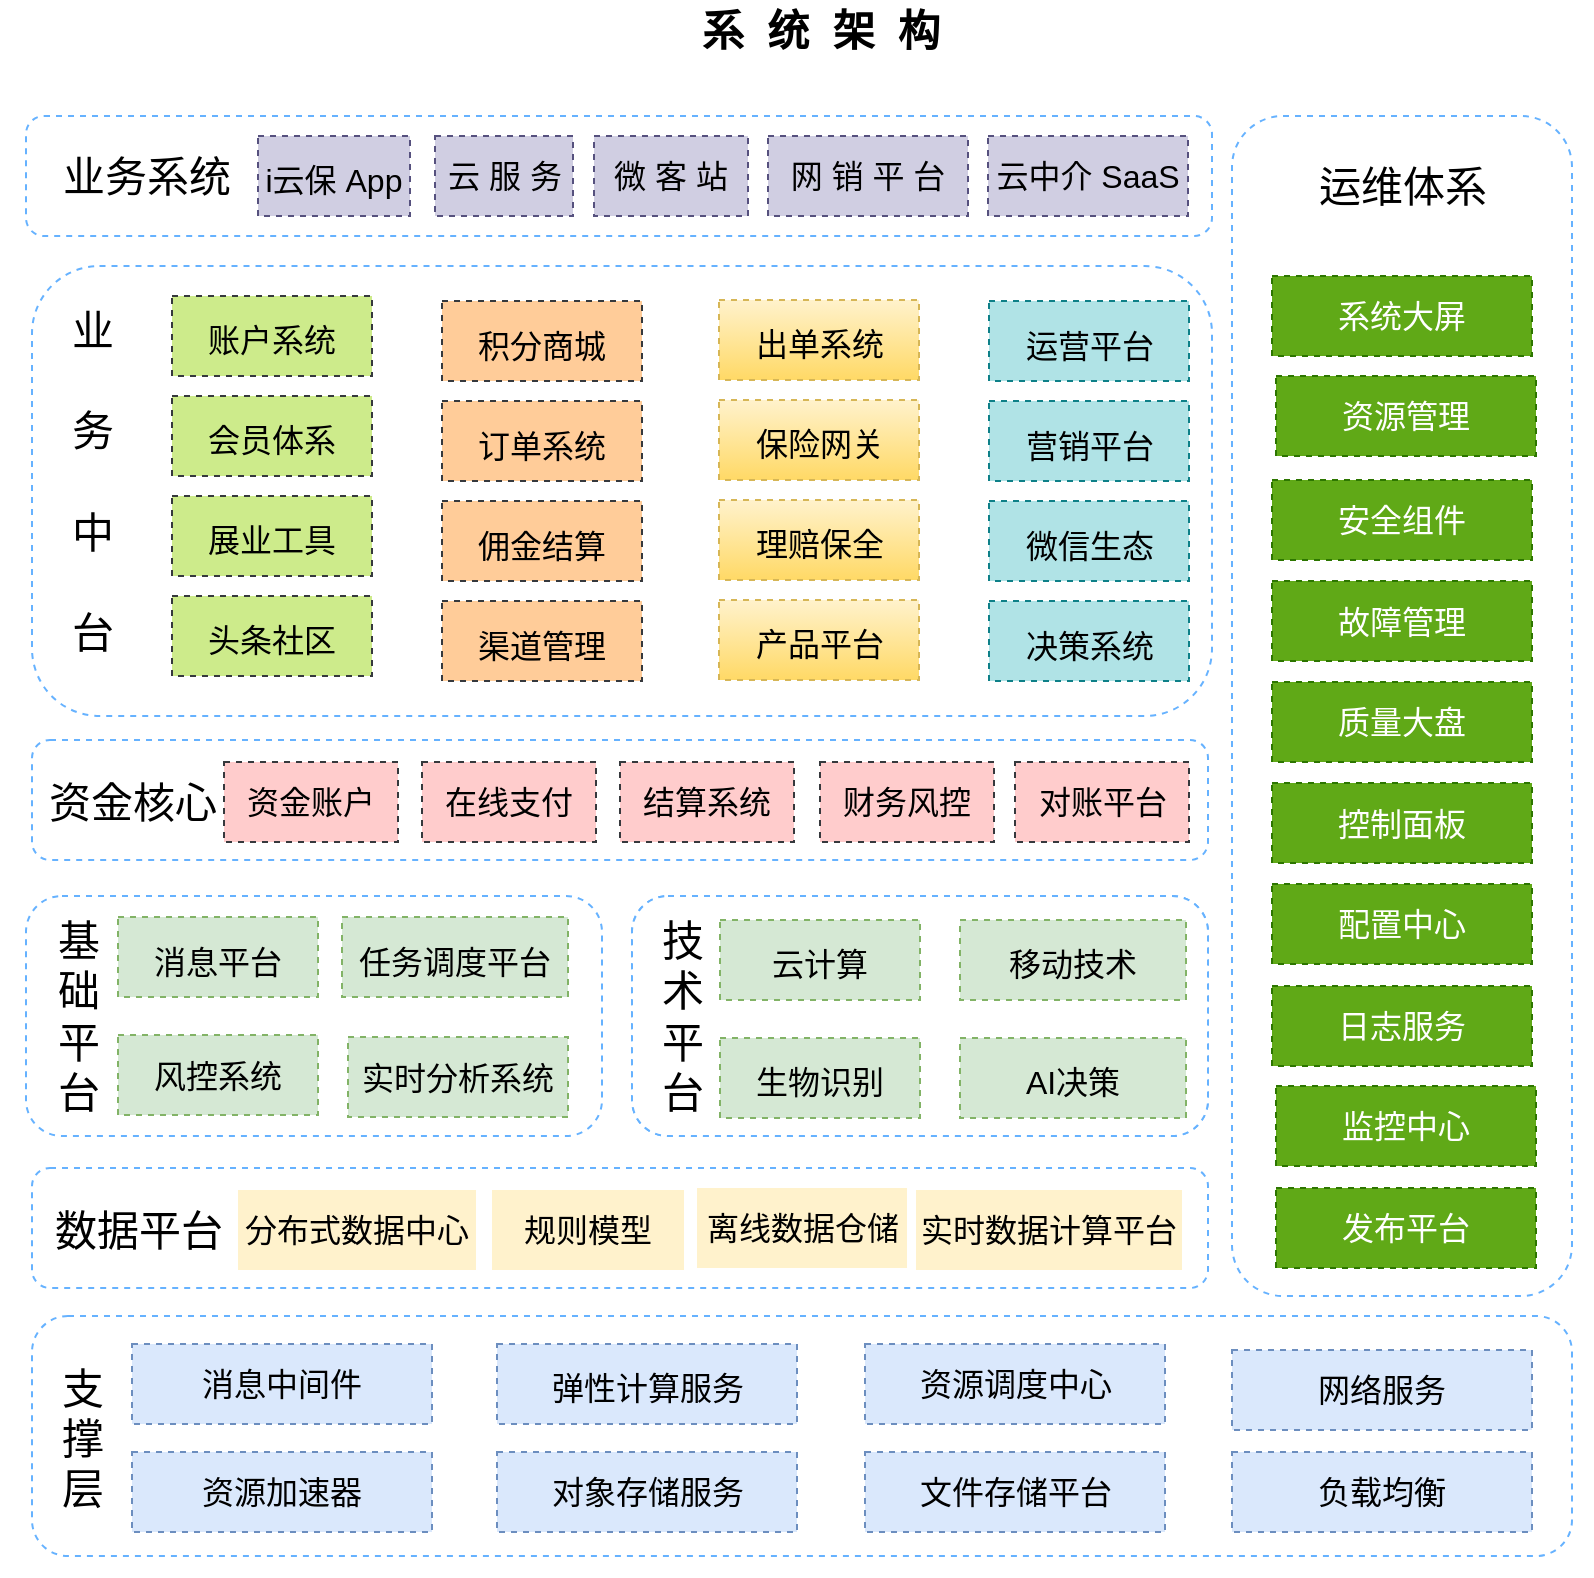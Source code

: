 <mxfile version="10.8.5" type="github"><diagram id="Z4rZu4gzG-g9UAVYbysw" name="第 1 页"><mxGraphModel dx="1398" dy="1121" grid="0" gridSize="10" guides="1" tooltips="1" connect="1" arrows="1" fold="1" page="0" pageScale="1" pageWidth="827" pageHeight="1169" math="0" shadow="0"><root><mxCell id="0"/><mxCell id="1" parent="0"/><mxCell id="gegUZrvBjKPwMkM6OcZD-41" value="" style="rounded=1;whiteSpace=wrap;html=1;strokeColor=#66B2FF;dashed=1;" vertex="1" parent="1"><mxGeometry x="440" y="270" width="288" height="120" as="geometry"/></mxCell><mxCell id="gegUZrvBjKPwMkM6OcZD-2" value="" style="rounded=0;whiteSpace=wrap;html=1;strokeColor=none;fillColor=none;" vertex="1" parent="1"><mxGeometry x="124" y="-130" width="796" height="740" as="geometry"/></mxCell><mxCell id="gegUZrvBjKPwMkM6OcZD-3" value="" style="rounded=1;whiteSpace=wrap;html=1;strokeColor=#66B2FF;dashed=1;" vertex="1" parent="1"><mxGeometry x="140" y="480" width="770" height="120" as="geometry"/></mxCell><mxCell id="gegUZrvBjKPwMkM6OcZD-4" value="支&lt;br&gt;撑&lt;br&gt;层" style="text;html=1;resizable=0;autosize=1;align=center;verticalAlign=middle;points=[];fillColor=none;strokeColor=none;rounded=0;dashed=1;fontSize=21;" vertex="1" parent="1"><mxGeometry x="145" y="501" width="40" height="80" as="geometry"/></mxCell><mxCell id="gegUZrvBjKPwMkM6OcZD-11" value="资源加速器" style="rounded=0;whiteSpace=wrap;html=1;dashed=1;strokeColor=#6c8ebf;fontSize=16;fillColor=#dae8fc;" vertex="1" parent="1"><mxGeometry x="190" y="548" width="150" height="40" as="geometry"/></mxCell><mxCell id="gegUZrvBjKPwMkM6OcZD-13" value="" style="rounded=1;whiteSpace=wrap;html=1;dashed=1;strokeColor=#66B2FF;fontSize=21;" vertex="1" parent="1"><mxGeometry x="740" y="-120" width="170" height="590" as="geometry"/></mxCell><mxCell id="gegUZrvBjKPwMkM6OcZD-14" value="消息中间件&lt;br style=&quot;font-size: 16px&quot;&gt;" style="rounded=0;whiteSpace=wrap;html=1;dashed=1;strokeColor=#6c8ebf;fontSize=16;fillColor=#dae8fc;" vertex="1" parent="1"><mxGeometry x="190" y="494" width="150" height="40" as="geometry"/></mxCell><mxCell id="gegUZrvBjKPwMkM6OcZD-19" value="对象存储服务" style="rounded=0;whiteSpace=wrap;html=1;dashed=1;strokeColor=#6c8ebf;fontSize=16;fillColor=#dae8fc;" vertex="1" parent="1"><mxGeometry x="372.5" y="548" width="150" height="40" as="geometry"/></mxCell><mxCell id="gegUZrvBjKPwMkM6OcZD-20" value="&lt;span style=&quot;font-size: 16px&quot;&gt;弹性计算服务&lt;/span&gt;" style="rounded=0;whiteSpace=wrap;html=1;dashed=1;strokeColor=#6c8ebf;fontSize=21;fillColor=#dae8fc;" vertex="1" parent="1"><mxGeometry x="372.5" y="494" width="150" height="40" as="geometry"/></mxCell><mxCell id="gegUZrvBjKPwMkM6OcZD-21" value="文件存储平台" style="rounded=0;whiteSpace=wrap;html=1;dashed=1;strokeColor=#6c8ebf;fontSize=16;fillColor=#dae8fc;" vertex="1" parent="1"><mxGeometry x="556.5" y="548" width="150" height="40" as="geometry"/></mxCell><mxCell id="gegUZrvBjKPwMkM6OcZD-22" value="资源调度中心" style="rounded=0;whiteSpace=wrap;html=1;dashed=1;strokeColor=#6c8ebf;fontSize=16;fillColor=#dae8fc;" vertex="1" parent="1"><mxGeometry x="556.5" y="494" width="150" height="40" as="geometry"/></mxCell><mxCell id="gegUZrvBjKPwMkM6OcZD-23" value="负载均衡" style="rounded=0;whiteSpace=wrap;html=1;dashed=1;strokeColor=#6c8ebf;fontSize=16;fillColor=#dae8fc;" vertex="1" parent="1"><mxGeometry x="740" y="548" width="150" height="40" as="geometry"/></mxCell><mxCell id="gegUZrvBjKPwMkM6OcZD-24" value="网络服务" style="rounded=0;whiteSpace=wrap;html=1;dashed=1;strokeColor=#6c8ebf;fontSize=16;fillColor=#dae8fc;" vertex="1" parent="1"><mxGeometry x="740" y="497" width="150" height="40" as="geometry"/></mxCell><mxCell id="gegUZrvBjKPwMkM6OcZD-25" value="运维体系" style="text;html=1;resizable=0;autosize=1;align=center;verticalAlign=middle;points=[];fillColor=none;strokeColor=none;rounded=0;dashed=1;fontSize=21;" vertex="1" parent="1"><mxGeometry x="775" y="-100" width="100" height="30" as="geometry"/></mxCell><mxCell id="gegUZrvBjKPwMkM6OcZD-26" value="" style="rounded=1;whiteSpace=wrap;html=1;strokeColor=#66B2FF;dashed=1;" vertex="1" parent="1"><mxGeometry x="137" y="270" width="288" height="120" as="geometry"/></mxCell><mxCell id="gegUZrvBjKPwMkM6OcZD-27" value="" style="rounded=1;whiteSpace=wrap;html=1;strokeColor=#66B2FF;dashed=1;" vertex="1" parent="1"><mxGeometry x="140" y="406" width="588" height="60" as="geometry"/></mxCell><mxCell id="gegUZrvBjKPwMkM6OcZD-29" value="" style="rounded=1;whiteSpace=wrap;html=1;strokeColor=#66B2FF;dashed=1;" vertex="1" parent="1"><mxGeometry x="140" y="-45" width="590" height="225" as="geometry"/></mxCell><mxCell id="gegUZrvBjKPwMkM6OcZD-30" value="安全组件" style="rounded=0;whiteSpace=wrap;html=1;dashed=1;strokeColor=#2D7600;fontSize=16;fillColor=#60a917;fontColor=#ffffff;" vertex="1" parent="1"><mxGeometry x="760" y="62" width="130" height="40" as="geometry"/></mxCell><mxCell id="gegUZrvBjKPwMkM6OcZD-31" value="发布平台" style="rounded=0;whiteSpace=wrap;html=1;dashed=1;strokeColor=#2D7600;fontSize=16;fillColor=#60a917;fontColor=#ffffff;" vertex="1" parent="1"><mxGeometry x="762" y="416" width="130" height="40" as="geometry"/></mxCell><mxCell id="gegUZrvBjKPwMkM6OcZD-32" value="监控中心" style="rounded=0;whiteSpace=wrap;html=1;dashed=1;strokeColor=#2D7600;fontSize=16;fillColor=#60a917;fontColor=#ffffff;" vertex="1" parent="1"><mxGeometry x="762" y="365" width="130" height="40" as="geometry"/></mxCell><mxCell id="gegUZrvBjKPwMkM6OcZD-33" value="日志服务" style="rounded=0;whiteSpace=wrap;html=1;dashed=1;strokeColor=#2D7600;fontSize=16;fillColor=#60a917;fontColor=#ffffff;" vertex="1" parent="1"><mxGeometry x="760" y="315" width="130" height="40" as="geometry"/></mxCell><mxCell id="gegUZrvBjKPwMkM6OcZD-34" value="配置中心" style="rounded=0;whiteSpace=wrap;html=1;dashed=1;strokeColor=#2D7600;fontSize=16;fillColor=#60a917;fontColor=#ffffff;" vertex="1" parent="1"><mxGeometry x="760" y="264" width="130" height="40" as="geometry"/></mxCell><mxCell id="gegUZrvBjKPwMkM6OcZD-35" value="质量大盘" style="rounded=0;whiteSpace=wrap;html=1;dashed=1;strokeColor=#2D7600;fontSize=16;fillColor=#60a917;fontColor=#ffffff;" vertex="1" parent="1"><mxGeometry x="760" y="163" width="130" height="40" as="geometry"/></mxCell><mxCell id="gegUZrvBjKPwMkM6OcZD-36" value="故障管理" style="rounded=0;whiteSpace=wrap;html=1;dashed=1;strokeColor=#2D7600;fontSize=16;fillColor=#60a917;fontColor=#ffffff;" vertex="1" parent="1"><mxGeometry x="760" y="112.5" width="130" height="40" as="geometry"/></mxCell><mxCell id="gegUZrvBjKPwMkM6OcZD-37" value="资源管理" style="rounded=0;whiteSpace=wrap;html=1;dashed=1;strokeColor=#2D7600;fontSize=16;fillColor=#60a917;fontColor=#ffffff;" vertex="1" parent="1"><mxGeometry x="762" y="10" width="130" height="40" as="geometry"/></mxCell><mxCell id="gegUZrvBjKPwMkM6OcZD-38" value="基&lt;br&gt;础&lt;br&gt;平&lt;br&gt;台&lt;br&gt;" style="text;html=1;resizable=0;autosize=1;align=center;verticalAlign=middle;points=[];fillColor=none;strokeColor=none;rounded=0;dashed=1;fontSize=21;" vertex="1" parent="1"><mxGeometry x="143" y="275" width="40" height="110" as="geometry"/></mxCell><mxCell id="gegUZrvBjKPwMkM6OcZD-40" value="分布式数据中心" style="rounded=0;whiteSpace=wrap;html=1;dashed=1;strokeColor=none;fontSize=16;fillColor=#fff2cc;" vertex="1" parent="1"><mxGeometry x="243" y="417" width="119" height="40" as="geometry"/></mxCell><mxCell id="gegUZrvBjKPwMkM6OcZD-47" value="&lt;span style=&quot;font-size: 16px&quot;&gt;消息平台&lt;/span&gt;" style="rounded=0;whiteSpace=wrap;html=1;dashed=1;strokeColor=#82b366;fontSize=21;fillColor=#d5e8d4;" vertex="1" parent="1"><mxGeometry x="183" y="280.5" width="100" height="40" as="geometry"/></mxCell><mxCell id="gegUZrvBjKPwMkM6OcZD-48" value="&lt;span style=&quot;font-size: 16px&quot;&gt;任务调度平台&lt;/span&gt;" style="rounded=0;whiteSpace=wrap;html=1;dashed=1;strokeColor=#82b366;fontSize=21;fillColor=#d5e8d4;" vertex="1" parent="1"><mxGeometry x="295" y="280.5" width="113" height="40" as="geometry"/></mxCell><mxCell id="gegUZrvBjKPwMkM6OcZD-49" value="&lt;span style=&quot;font-size: 16px;&quot;&gt;风控系统&lt;/span&gt;" style="rounded=0;whiteSpace=wrap;html=1;dashed=1;strokeColor=#82b366;fontSize=16;fillColor=#d5e8d4;" vertex="1" parent="1"><mxGeometry x="183" y="339.5" width="100" height="40" as="geometry"/></mxCell><mxCell id="gegUZrvBjKPwMkM6OcZD-50" value="&lt;span style=&quot;font-size: 16px;&quot;&gt;实时分析系统&lt;/span&gt;" style="rounded=0;whiteSpace=wrap;html=1;dashed=1;strokeColor=#82b366;fontSize=16;fillColor=#d5e8d4;" vertex="1" parent="1"><mxGeometry x="298" y="340.5" width="110" height="40" as="geometry"/></mxCell><mxCell id="gegUZrvBjKPwMkM6OcZD-52" value="数据平台" style="text;html=1;resizable=0;autosize=1;align=center;verticalAlign=middle;points=[];fillColor=none;strokeColor=none;rounded=0;dashed=1;fontSize=21;" vertex="1" parent="1"><mxGeometry x="143" y="422" width="100" height="30" as="geometry"/></mxCell><mxCell id="gegUZrvBjKPwMkM6OcZD-54" value="" style="rounded=1;whiteSpace=wrap;html=1;strokeColor=#66B2FF;dashed=1;" vertex="1" parent="1"><mxGeometry x="440" y="270" width="288" height="120" as="geometry"/></mxCell><mxCell id="gegUZrvBjKPwMkM6OcZD-39" value="&lt;span style=&quot;font-size: 16px&quot;&gt;云计算&lt;/span&gt;" style="rounded=0;whiteSpace=wrap;html=1;dashed=1;strokeColor=#82b366;fontSize=21;fillColor=#d5e8d4;" vertex="1" parent="1"><mxGeometry x="484" y="282" width="100" height="40" as="geometry"/></mxCell><mxCell id="gegUZrvBjKPwMkM6OcZD-42" value="技&lt;br&gt;术&lt;br&gt;平&lt;br&gt;台&lt;br&gt;" style="text;html=1;resizable=0;autosize=1;align=center;verticalAlign=middle;points=[];fillColor=none;strokeColor=none;rounded=0;dashed=1;fontSize=21;" vertex="1" parent="1"><mxGeometry x="445" y="275" width="40" height="110" as="geometry"/></mxCell><mxCell id="gegUZrvBjKPwMkM6OcZD-44" value="&lt;font style=&quot;font-size: 16px&quot;&gt;移动技术&lt;/font&gt;" style="rounded=0;whiteSpace=wrap;html=1;dashed=1;strokeColor=#82b366;fontSize=21;fillColor=#d5e8d4;" vertex="1" parent="1"><mxGeometry x="604" y="282" width="113" height="40" as="geometry"/></mxCell><mxCell id="gegUZrvBjKPwMkM6OcZD-45" value="&lt;span style=&quot;font-size: 16px&quot;&gt;生物识别&lt;/span&gt;" style="rounded=0;whiteSpace=wrap;html=1;dashed=1;strokeColor=#82b366;fontSize=21;fillColor=#d5e8d4;" vertex="1" parent="1"><mxGeometry x="484" y="341" width="100" height="40" as="geometry"/></mxCell><mxCell id="gegUZrvBjKPwMkM6OcZD-46" value="&lt;span style=&quot;font-size: 16px&quot;&gt;AI决策&lt;/span&gt;" style="rounded=0;whiteSpace=wrap;html=1;dashed=1;strokeColor=#82b366;fontSize=21;fillColor=#d5e8d4;" vertex="1" parent="1"><mxGeometry x="604" y="341" width="113" height="40" as="geometry"/></mxCell><mxCell id="gegUZrvBjKPwMkM6OcZD-55" value="离线数据仓储" style="rounded=0;whiteSpace=wrap;html=1;dashed=1;strokeColor=none;fontSize=16;fillColor=#fff2cc;" vertex="1" parent="1"><mxGeometry x="472.5" y="416" width="105" height="40" as="geometry"/></mxCell><mxCell id="gegUZrvBjKPwMkM6OcZD-56" value="实时数据计算平台" style="rounded=0;whiteSpace=wrap;html=1;dashed=1;strokeColor=none;fontSize=16;fillColor=#fff2cc;" vertex="1" parent="1"><mxGeometry x="582" y="417" width="133" height="40" as="geometry"/></mxCell><mxCell id="gegUZrvBjKPwMkM6OcZD-57" value="" style="rounded=1;whiteSpace=wrap;html=1;strokeColor=#66B2FF;dashed=1;" vertex="1" parent="1"><mxGeometry x="140" y="192" width="588" height="60" as="geometry"/></mxCell><mxCell id="gegUZrvBjKPwMkM6OcZD-58" value="资金账户" style="rounded=0;whiteSpace=wrap;html=1;dashed=1;strokeColor=#36393d;fontSize=16;fillColor=#ffcccc;" vertex="1" parent="1"><mxGeometry x="236" y="203" width="87" height="40" as="geometry"/></mxCell><mxCell id="gegUZrvBjKPwMkM6OcZD-59" value="资金核心" style="text;html=1;resizable=0;autosize=1;align=center;verticalAlign=middle;points=[];fillColor=none;strokeColor=none;rounded=0;dashed=1;fontSize=21;" vertex="1" parent="1"><mxGeometry x="143" y="208" width="94" height="29" as="geometry"/></mxCell><mxCell id="gegUZrvBjKPwMkM6OcZD-60" value="在线支付" style="rounded=0;whiteSpace=wrap;html=1;dashed=1;strokeColor=#36393d;fontSize=16;fillColor=#ffcccc;" vertex="1" parent="1"><mxGeometry x="335" y="203" width="87" height="40" as="geometry"/></mxCell><mxCell id="gegUZrvBjKPwMkM6OcZD-61" value="结算系统" style="rounded=0;whiteSpace=wrap;html=1;dashed=1;strokeColor=#36393d;fontSize=16;fillColor=#ffcccc;" vertex="1" parent="1"><mxGeometry x="434" y="203" width="87" height="40" as="geometry"/></mxCell><mxCell id="gegUZrvBjKPwMkM6OcZD-62" value="对账平台" style="rounded=0;whiteSpace=wrap;html=1;dashed=1;strokeColor=#36393d;fontSize=16;fillColor=#ffcccc;" vertex="1" parent="1"><mxGeometry x="631.5" y="203" width="87" height="40" as="geometry"/></mxCell><mxCell id="gegUZrvBjKPwMkM6OcZD-63" value="财务风控" style="rounded=0;whiteSpace=wrap;html=1;dashed=1;strokeColor=#36393d;fontSize=16;fillColor=#ffcccc;" vertex="1" parent="1"><mxGeometry x="534" y="203" width="87" height="40" as="geometry"/></mxCell><mxCell id="gegUZrvBjKPwMkM6OcZD-64" value="业&lt;br&gt;&lt;br&gt;务&lt;br&gt;&lt;br&gt;中&lt;br&gt;&lt;br&gt;台&lt;br&gt;&lt;br&gt;" style="text;html=1;resizable=0;autosize=1;align=center;verticalAlign=middle;points=[];fillColor=none;strokeColor=none;rounded=0;dashed=1;fontSize=21;" vertex="1" parent="1"><mxGeometry x="154" y="-27.5" width="31" height="204" as="geometry"/></mxCell><mxCell id="gegUZrvBjKPwMkM6OcZD-65" value="&lt;span style=&quot;font-size: 16px&quot;&gt;头条社区&lt;/span&gt;" style="rounded=0;whiteSpace=wrap;html=1;dashed=1;strokeColor=#36393d;fontSize=21;fillColor=#cdeb8b;" vertex="1" parent="1"><mxGeometry x="210" y="120" width="100" height="40" as="geometry"/></mxCell><mxCell id="gegUZrvBjKPwMkM6OcZD-66" value="&lt;span style=&quot;font-size: 16px&quot;&gt;展业工具&lt;/span&gt;" style="rounded=0;whiteSpace=wrap;html=1;dashed=1;strokeColor=#36393d;fontSize=21;fillColor=#cdeb8b;" vertex="1" parent="1"><mxGeometry x="210" y="70" width="100" height="40" as="geometry"/></mxCell><mxCell id="gegUZrvBjKPwMkM6OcZD-67" value="&lt;span style=&quot;font-size: 16px&quot;&gt;会员体系&lt;/span&gt;" style="rounded=0;whiteSpace=wrap;html=1;dashed=1;strokeColor=#36393d;fontSize=21;fillColor=#cdeb8b;" vertex="1" parent="1"><mxGeometry x="210" y="20" width="100" height="40" as="geometry"/></mxCell><mxCell id="gegUZrvBjKPwMkM6OcZD-68" value="&lt;span style=&quot;font-size: 16px&quot;&gt;账户系统&lt;/span&gt;" style="rounded=0;whiteSpace=wrap;html=1;dashed=1;strokeColor=#36393d;fontSize=21;fillColor=#cdeb8b;" vertex="1" parent="1"><mxGeometry x="210" y="-30" width="100" height="40" as="geometry"/></mxCell><mxCell id="gegUZrvBjKPwMkM6OcZD-72" value="&lt;span style=&quot;font-size: 16px&quot;&gt;渠道管理&lt;/span&gt;" style="rounded=0;whiteSpace=wrap;html=1;dashed=1;strokeColor=#36393d;fontSize=21;fillColor=#ffcc99;" vertex="1" parent="1"><mxGeometry x="345" y="122.5" width="100" height="40" as="geometry"/></mxCell><mxCell id="gegUZrvBjKPwMkM6OcZD-73" value="&lt;span style=&quot;font-size: 16px&quot;&gt;佣金结算&lt;/span&gt;" style="rounded=0;whiteSpace=wrap;html=1;dashed=1;strokeColor=#36393d;fontSize=21;fillColor=#ffcc99;" vertex="1" parent="1"><mxGeometry x="345" y="72.5" width="100" height="40" as="geometry"/></mxCell><mxCell id="gegUZrvBjKPwMkM6OcZD-74" value="&lt;span style=&quot;font-size: 16px&quot;&gt;订单系统&lt;/span&gt;" style="rounded=0;whiteSpace=wrap;html=1;dashed=1;strokeColor=#36393d;fontSize=21;fillColor=#ffcc99;" vertex="1" parent="1"><mxGeometry x="345" y="22.5" width="100" height="40" as="geometry"/></mxCell><mxCell id="gegUZrvBjKPwMkM6OcZD-75" value="&lt;span style=&quot;font-size: 16px&quot;&gt;积分商城&lt;/span&gt;" style="rounded=0;whiteSpace=wrap;html=1;dashed=1;strokeColor=#36393d;fontSize=21;fillColor=#ffcc99;" vertex="1" parent="1"><mxGeometry x="345" y="-27.5" width="100" height="40" as="geometry"/></mxCell><mxCell id="gegUZrvBjKPwMkM6OcZD-76" value="&lt;span style=&quot;font-size: 16px&quot;&gt;产品平台&lt;/span&gt;" style="rounded=0;whiteSpace=wrap;html=1;dashed=1;strokeColor=#d6b656;fontSize=21;fillColor=#fff2cc;gradientColor=#ffd966;" vertex="1" parent="1"><mxGeometry x="483.5" y="122" width="100" height="40" as="geometry"/></mxCell><mxCell id="gegUZrvBjKPwMkM6OcZD-77" value="&lt;span style=&quot;font-size: 16px&quot;&gt;理赔保全&lt;/span&gt;" style="rounded=0;whiteSpace=wrap;html=1;dashed=1;strokeColor=#d6b656;fontSize=21;fillColor=#fff2cc;gradientColor=#ffd966;" vertex="1" parent="1"><mxGeometry x="483.5" y="72" width="100" height="40" as="geometry"/></mxCell><mxCell id="gegUZrvBjKPwMkM6OcZD-78" value="&lt;span style=&quot;font-size: 16px&quot;&gt;保险网关&lt;/span&gt;" style="rounded=0;whiteSpace=wrap;html=1;dashed=1;strokeColor=#d6b656;fontSize=21;fillColor=#fff2cc;gradientColor=#ffd966;" vertex="1" parent="1"><mxGeometry x="483.5" y="22" width="100" height="40" as="geometry"/></mxCell><mxCell id="gegUZrvBjKPwMkM6OcZD-79" value="&lt;span style=&quot;font-size: 16px&quot;&gt;出单系统&lt;/span&gt;" style="rounded=0;whiteSpace=wrap;html=1;dashed=1;strokeColor=#d6b656;fontSize=21;fillColor=#fff2cc;gradientColor=#ffd966;" vertex="1" parent="1"><mxGeometry x="483.5" y="-28" width="100" height="40" as="geometry"/></mxCell><mxCell id="gegUZrvBjKPwMkM6OcZD-80" value="&lt;span style=&quot;font-size: 16px&quot;&gt;决策系统&lt;/span&gt;" style="rounded=0;whiteSpace=wrap;html=1;dashed=1;strokeColor=#0e8088;fontSize=21;fillColor=#b0e3e6;" vertex="1" parent="1"><mxGeometry x="618.5" y="122.5" width="100" height="40" as="geometry"/></mxCell><mxCell id="gegUZrvBjKPwMkM6OcZD-81" value="&lt;span style=&quot;font-size: 16px&quot;&gt;微信生态&lt;/span&gt;" style="rounded=0;whiteSpace=wrap;html=1;dashed=1;strokeColor=#0e8088;fontSize=21;fillColor=#b0e3e6;" vertex="1" parent="1"><mxGeometry x="618.5" y="72.5" width="100" height="40" as="geometry"/></mxCell><mxCell id="gegUZrvBjKPwMkM6OcZD-82" value="&lt;span style=&quot;font-size: 16px&quot;&gt;营销平台&lt;/span&gt;" style="rounded=0;whiteSpace=wrap;html=1;dashed=1;strokeColor=#0e8088;fontSize=21;fillColor=#b0e3e6;" vertex="1" parent="1"><mxGeometry x="618.5" y="22.5" width="100" height="40" as="geometry"/></mxCell><mxCell id="gegUZrvBjKPwMkM6OcZD-83" value="&lt;span style=&quot;font-size: 16px&quot;&gt;运营平台&lt;/span&gt;" style="rounded=0;whiteSpace=wrap;html=1;dashed=1;strokeColor=#0e8088;fontSize=21;fillColor=#b0e3e6;" vertex="1" parent="1"><mxGeometry x="618.5" y="-27.5" width="100" height="40" as="geometry"/></mxCell><mxCell id="gegUZrvBjKPwMkM6OcZD-90" value="" style="rounded=1;whiteSpace=wrap;html=1;strokeColor=#66B2FF;dashed=1;" vertex="1" parent="1"><mxGeometry x="137" y="-120" width="593" height="60" as="geometry"/></mxCell><mxCell id="gegUZrvBjKPwMkM6OcZD-91" value="业务系统" style="text;html=1;resizable=0;autosize=1;align=center;verticalAlign=middle;points=[];fillColor=none;strokeColor=none;rounded=0;dashed=1;fontSize=21;" vertex="1" parent="1"><mxGeometry x="150" y="-105" width="94" height="29" as="geometry"/></mxCell><mxCell id="gegUZrvBjKPwMkM6OcZD-92" value="&lt;span style=&quot;font-size: 16px&quot;&gt;i云保 App&lt;/span&gt;" style="rounded=0;whiteSpace=wrap;html=1;dashed=1;strokeColor=#56517e;fontSize=21;fillColor=#d0cee2;" vertex="1" parent="1"><mxGeometry x="253" y="-110" width="76" height="40" as="geometry"/></mxCell><mxCell id="gegUZrvBjKPwMkM6OcZD-94" value="&lt;span style=&quot;font-size: 16px;&quot;&gt;云 服 务&lt;/span&gt;&lt;br style=&quot;font-size: 16px;&quot;&gt;" style="rounded=0;whiteSpace=wrap;html=1;dashed=1;strokeColor=#56517e;fontSize=16;fillColor=#d0cee2;" vertex="1" parent="1"><mxGeometry x="341.5" y="-110" width="69" height="40" as="geometry"/></mxCell><mxCell id="gegUZrvBjKPwMkM6OcZD-95" value="网 销 平 台&lt;br style=&quot;font-size: 16px&quot;&gt;" style="rounded=0;whiteSpace=wrap;html=1;dashed=1;strokeColor=#56517e;fontSize=16;fillColor=#d0cee2;" vertex="1" parent="1"><mxGeometry x="508" y="-110" width="100" height="40" as="geometry"/></mxCell><mxCell id="gegUZrvBjKPwMkM6OcZD-96" value="云中介 SaaS&lt;br style=&quot;font-size: 16px&quot;&gt;" style="rounded=0;whiteSpace=wrap;html=1;dashed=1;strokeColor=#56517e;fontSize=16;fillColor=#d0cee2;" vertex="1" parent="1"><mxGeometry x="618" y="-110" width="100" height="40" as="geometry"/></mxCell><mxCell id="gegUZrvBjKPwMkM6OcZD-97" value="系统大屏" style="rounded=0;whiteSpace=wrap;html=1;dashed=1;strokeColor=#2D7600;fontSize=16;fillColor=#60a917;fontColor=#ffffff;" vertex="1" parent="1"><mxGeometry x="760" y="-40" width="130" height="40" as="geometry"/></mxCell><mxCell id="gegUZrvBjKPwMkM6OcZD-98" value="系&amp;nbsp; 统&amp;nbsp; 架&amp;nbsp; 构" style="text;html=1;resizable=0;autosize=1;align=center;verticalAlign=middle;points=[];fillColor=none;strokeColor=none;rounded=0;dashed=1;fontSize=21;fontStyle=1" vertex="1" parent="1"><mxGeometry x="469" y="-177.5" width="129" height="29" as="geometry"/></mxCell><mxCell id="gegUZrvBjKPwMkM6OcZD-99" value="&lt;span style=&quot;font-size: 16px&quot;&gt;微 客 站&lt;/span&gt;&lt;br style=&quot;font-size: 16px&quot;&gt;" style="rounded=0;whiteSpace=wrap;html=1;dashed=1;strokeColor=#56517e;fontSize=16;fillColor=#d0cee2;" vertex="1" parent="1"><mxGeometry x="421" y="-110" width="77" height="40" as="geometry"/></mxCell><mxCell id="gegUZrvBjKPwMkM6OcZD-100" value="规则模型" style="rounded=0;whiteSpace=wrap;html=1;dashed=1;strokeColor=none;fontSize=16;fillColor=#fff2cc;" vertex="1" parent="1"><mxGeometry x="370" y="417" width="96" height="40" as="geometry"/></mxCell><mxCell id="gegUZrvBjKPwMkM6OcZD-101" value="控制面板" style="rounded=0;whiteSpace=wrap;html=1;dashed=1;strokeColor=#2D7600;fontSize=16;fillColor=#60a917;fontColor=#ffffff;" vertex="1" parent="1"><mxGeometry x="760" y="213.5" width="130" height="40" as="geometry"/></mxCell></root></mxGraphModel></diagram></mxfile>